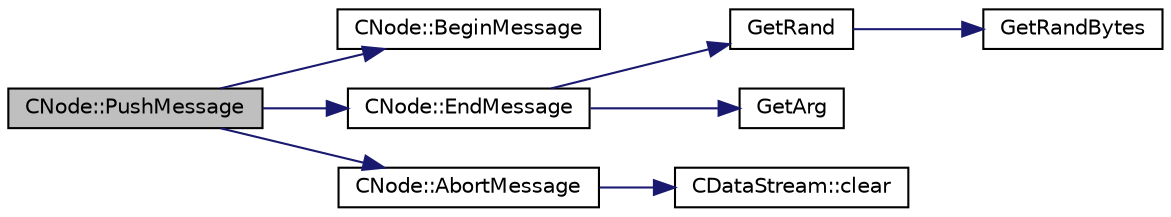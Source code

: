 digraph "CNode::PushMessage"
{
  edge [fontname="Helvetica",fontsize="10",labelfontname="Helvetica",labelfontsize="10"];
  node [fontname="Helvetica",fontsize="10",shape=record];
  rankdir="LR";
  Node352 [label="CNode::PushMessage",height=0.2,width=0.4,color="black", fillcolor="grey75", style="filled", fontcolor="black"];
  Node352 -> Node353 [color="midnightblue",fontsize="10",style="solid",fontname="Helvetica"];
  Node353 [label="CNode::BeginMessage",height=0.2,width=0.4,color="black", fillcolor="white", style="filled",URL="$class_c_node.html#af76d193027757002321d0d674290b955"];
  Node352 -> Node354 [color="midnightblue",fontsize="10",style="solid",fontname="Helvetica"];
  Node354 [label="CNode::EndMessage",height=0.2,width=0.4,color="black", fillcolor="white", style="filled",URL="$class_c_node.html#af8d4b8c0f883afffcb62d906c31b2cdf"];
  Node354 -> Node355 [color="midnightblue",fontsize="10",style="solid",fontname="Helvetica"];
  Node355 [label="GetRand",height=0.2,width=0.4,color="black", fillcolor="white", style="filled",URL="$random_8cpp.html#a27d9149d522b1fa87d84e5e9ca902aef"];
  Node355 -> Node356 [color="midnightblue",fontsize="10",style="solid",fontname="Helvetica"];
  Node356 [label="GetRandBytes",height=0.2,width=0.4,color="black", fillcolor="white", style="filled",URL="$random_8cpp.html#ada0c29949c4d1ac0cc027d93c4771423",tooltip="Functions to gather random data via the OpenSSL PRNG. "];
  Node354 -> Node357 [color="midnightblue",fontsize="10",style="solid",fontname="Helvetica"];
  Node357 [label="GetArg",height=0.2,width=0.4,color="black", fillcolor="white", style="filled",URL="$util_8cpp.html#a24f685720bf40370e5bd2a192ad50cd8",tooltip="Return string argument or default value. "];
  Node352 -> Node358 [color="midnightblue",fontsize="10",style="solid",fontname="Helvetica"];
  Node358 [label="CNode::AbortMessage",height=0.2,width=0.4,color="black", fillcolor="white", style="filled",URL="$class_c_node.html#aae0fdfe555001a60bab8f216c3bc3978"];
  Node358 -> Node359 [color="midnightblue",fontsize="10",style="solid",fontname="Helvetica"];
  Node359 [label="CDataStream::clear",height=0.2,width=0.4,color="black", fillcolor="white", style="filled",URL="$class_c_data_stream.html#ade6ed9a3a481e333900e6496707b9692"];
}
